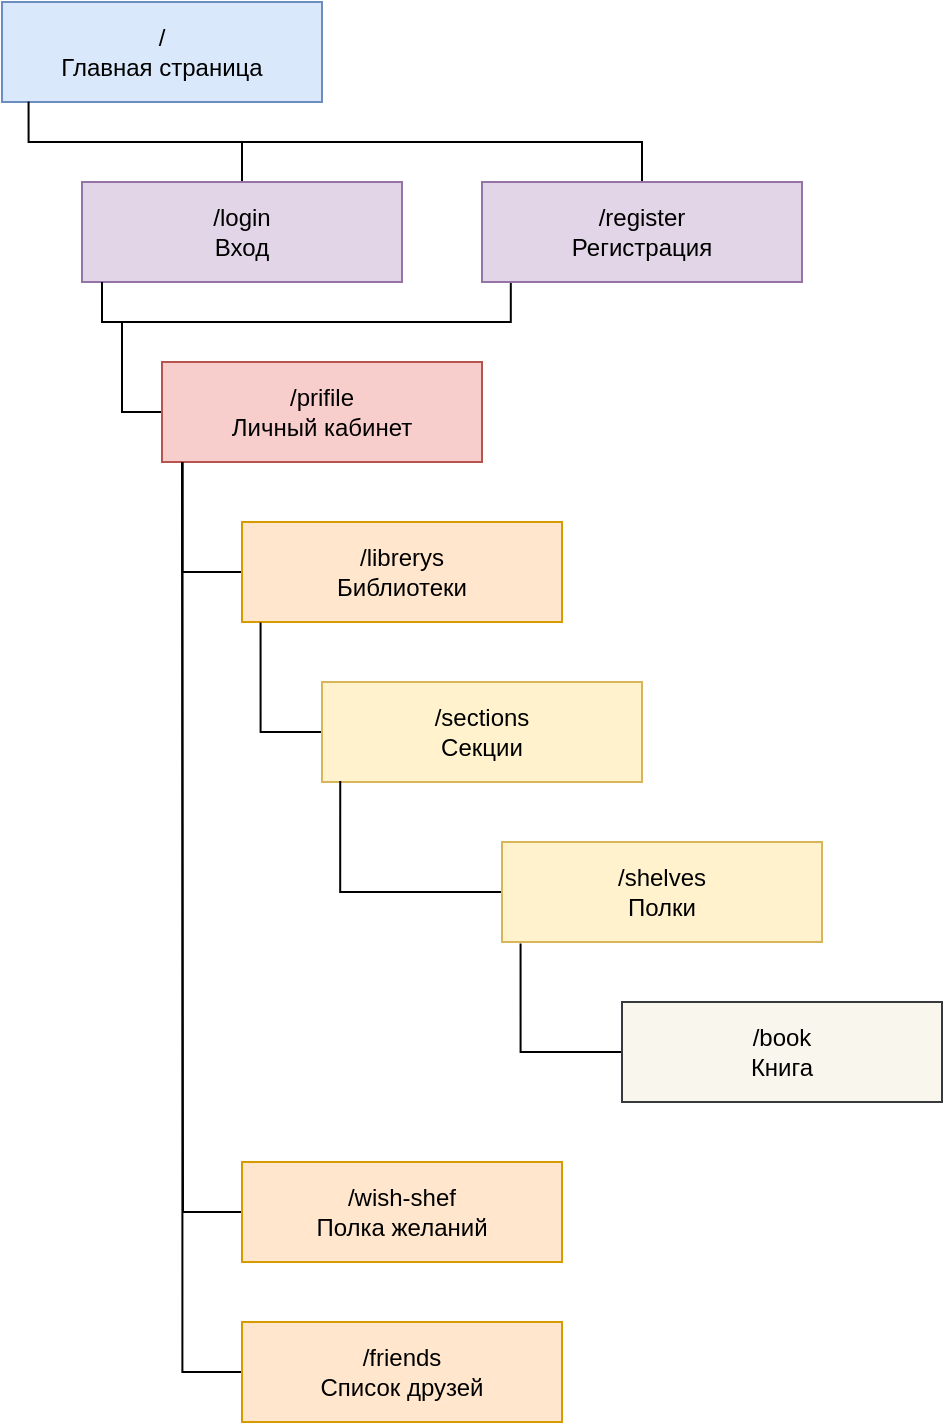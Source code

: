 <mxfile version="19.0.3" type="device"><diagram id="YXTpyG0O13NWVx8g6XgE" name="Page-1"><mxGraphModel dx="1064" dy="774" grid="1" gridSize="10" guides="1" tooltips="1" connect="1" arrows="1" fold="1" page="1" pageScale="1" pageWidth="827" pageHeight="1169" math="0" shadow="0"><root><mxCell id="0"/><mxCell id="1" parent="0"/><mxCell id="icz0wfZvkSGSmO34vFxy-1" value="/&lt;br&gt;Главная страница" style="rounded=0;whiteSpace=wrap;html=1;fillColor=#dae8fc;strokeColor=#6c8ebf;" parent="1" vertex="1"><mxGeometry x="40" y="20" width="160" height="50" as="geometry"/></mxCell><mxCell id="icz0wfZvkSGSmO34vFxy-10" style="edgeStyle=orthogonalEdgeStyle;rounded=0;orthogonalLoop=1;jettySize=auto;html=1;exitX=0.5;exitY=0;exitDx=0;exitDy=0;entryX=0.083;entryY=0.994;entryDx=0;entryDy=0;entryPerimeter=0;endArrow=none;endFill=0;" parent="1" source="icz0wfZvkSGSmO34vFxy-3" target="icz0wfZvkSGSmO34vFxy-1" edge="1"><mxGeometry relative="1" as="geometry"><Array as="points"><mxPoint x="360" y="90"/><mxPoint x="53" y="90"/></Array></mxGeometry></mxCell><mxCell id="icz0wfZvkSGSmO34vFxy-11" style="edgeStyle=orthogonalEdgeStyle;rounded=0;orthogonalLoop=1;jettySize=auto;html=1;exitX=0.5;exitY=0;exitDx=0;exitDy=0;endArrow=none;endFill=0;" parent="1" source="icz0wfZvkSGSmO34vFxy-2" edge="1"><mxGeometry relative="1" as="geometry"><mxPoint x="160" y="90" as="targetPoint"/></mxGeometry></mxCell><mxCell id="icz0wfZvkSGSmO34vFxy-2" value="/login&lt;br&gt;Вход" style="rounded=0;whiteSpace=wrap;html=1;fillColor=#e1d5e7;strokeColor=#9673a6;" parent="1" vertex="1"><mxGeometry x="80" y="110" width="160" height="50" as="geometry"/></mxCell><mxCell id="icz0wfZvkSGSmO34vFxy-15" style="edgeStyle=orthogonalEdgeStyle;rounded=0;orthogonalLoop=1;jettySize=auto;html=1;exitX=0.09;exitY=0.988;exitDx=0;exitDy=0;endArrow=none;endFill=0;exitPerimeter=0;" parent="1" source="icz0wfZvkSGSmO34vFxy-3" edge="1"><mxGeometry relative="1" as="geometry"><mxPoint x="90" y="160" as="targetPoint"/><Array as="points"><mxPoint x="294" y="180"/><mxPoint x="90" y="180"/></Array></mxGeometry></mxCell><mxCell id="icz0wfZvkSGSmO34vFxy-3" value="/register&lt;br&gt;Регистрация" style="rounded=0;whiteSpace=wrap;html=1;fillColor=#e1d5e7;strokeColor=#9673a6;" parent="1" vertex="1"><mxGeometry x="280" y="110" width="160" height="50" as="geometry"/></mxCell><mxCell id="icz0wfZvkSGSmO34vFxy-16" style="edgeStyle=orthogonalEdgeStyle;rounded=0;orthogonalLoop=1;jettySize=auto;html=1;exitX=0;exitY=0.5;exitDx=0;exitDy=0;endArrow=none;endFill=0;" parent="1" source="icz0wfZvkSGSmO34vFxy-4" edge="1"><mxGeometry relative="1" as="geometry"><mxPoint x="100" y="180" as="targetPoint"/></mxGeometry></mxCell><mxCell id="icz0wfZvkSGSmO34vFxy-4" value="/prifile&lt;br&gt;Личный кабинет" style="rounded=0;whiteSpace=wrap;html=1;fillColor=#f8cecc;strokeColor=#b85450;" parent="1" vertex="1"><mxGeometry x="120" y="200" width="160" height="50" as="geometry"/></mxCell><mxCell id="icz0wfZvkSGSmO34vFxy-18" style="edgeStyle=orthogonalEdgeStyle;rounded=0;orthogonalLoop=1;jettySize=auto;html=1;exitX=0;exitY=0.5;exitDx=0;exitDy=0;entryX=0.064;entryY=1.003;entryDx=0;entryDy=0;entryPerimeter=0;endArrow=none;endFill=0;" parent="1" source="icz0wfZvkSGSmO34vFxy-5" target="icz0wfZvkSGSmO34vFxy-4" edge="1"><mxGeometry relative="1" as="geometry"/></mxCell><mxCell id="icz0wfZvkSGSmO34vFxy-5" value="/librerys&lt;br&gt;Библиотеки" style="rounded=0;whiteSpace=wrap;html=1;fillColor=#ffe6cc;strokeColor=#d79b00;" parent="1" vertex="1"><mxGeometry x="160" y="280" width="160" height="50" as="geometry"/></mxCell><mxCell id="XQGejn_xdJneEWXMNcOl-8" style="edgeStyle=orthogonalEdgeStyle;rounded=0;orthogonalLoop=1;jettySize=auto;html=1;exitX=0;exitY=0.5;exitDx=0;exitDy=0;entryX=0.058;entryY=1.006;entryDx=0;entryDy=0;entryPerimeter=0;startArrow=none;startFill=0;endArrow=none;endFill=0;" edge="1" parent="1" source="icz0wfZvkSGSmO34vFxy-6" target="icz0wfZvkSGSmO34vFxy-5"><mxGeometry relative="1" as="geometry"/></mxCell><mxCell id="icz0wfZvkSGSmO34vFxy-6" value="/sections&lt;br&gt;Секции" style="rounded=0;whiteSpace=wrap;html=1;fillColor=#fff2cc;strokeColor=#d6b656;" parent="1" vertex="1"><mxGeometry x="200" y="360" width="160" height="50" as="geometry"/></mxCell><mxCell id="XQGejn_xdJneEWXMNcOl-9" style="edgeStyle=orthogonalEdgeStyle;rounded=0;orthogonalLoop=1;jettySize=auto;html=1;exitX=0;exitY=0.5;exitDx=0;exitDy=0;entryX=0.057;entryY=0.99;entryDx=0;entryDy=0;entryPerimeter=0;startArrow=none;startFill=0;endArrow=none;endFill=0;" edge="1" parent="1" source="icz0wfZvkSGSmO34vFxy-7" target="icz0wfZvkSGSmO34vFxy-6"><mxGeometry relative="1" as="geometry"/></mxCell><mxCell id="icz0wfZvkSGSmO34vFxy-7" value="/shelves&lt;br&gt;Полки" style="rounded=0;whiteSpace=wrap;html=1;fillColor=#fff2cc;strokeColor=#d6b656;" parent="1" vertex="1"><mxGeometry x="290" y="440" width="160" height="50" as="geometry"/></mxCell><mxCell id="icz0wfZvkSGSmO34vFxy-21" style="edgeStyle=orthogonalEdgeStyle;rounded=0;orthogonalLoop=1;jettySize=auto;html=1;exitX=0;exitY=0.5;exitDx=0;exitDy=0;endArrow=none;endFill=0;" parent="1" source="icz0wfZvkSGSmO34vFxy-8" edge="1"><mxGeometry relative="1" as="geometry"><mxPoint x="130" y="250" as="targetPoint"/></mxGeometry></mxCell><mxCell id="icz0wfZvkSGSmO34vFxy-8" value="/wish-shef&lt;br&gt;Полка желаний" style="rounded=0;whiteSpace=wrap;html=1;fillColor=#ffe6cc;strokeColor=#d79b00;" parent="1" vertex="1"><mxGeometry x="160" y="600" width="160" height="50" as="geometry"/></mxCell><mxCell id="icz0wfZvkSGSmO34vFxy-22" style="edgeStyle=orthogonalEdgeStyle;rounded=0;orthogonalLoop=1;jettySize=auto;html=1;exitX=0;exitY=0.5;exitDx=0;exitDy=0;entryX=0.064;entryY=1.003;entryDx=0;entryDy=0;entryPerimeter=0;endArrow=none;endFill=0;" parent="1" source="icz0wfZvkSGSmO34vFxy-9" target="icz0wfZvkSGSmO34vFxy-4" edge="1"><mxGeometry relative="1" as="geometry"/></mxCell><mxCell id="icz0wfZvkSGSmO34vFxy-9" value="/friends&lt;br&gt;Список друзей" style="rounded=0;whiteSpace=wrap;html=1;fillColor=#ffe6cc;strokeColor=#d79b00;" parent="1" vertex="1"><mxGeometry x="160" y="680" width="160" height="50" as="geometry"/></mxCell><mxCell id="XQGejn_xdJneEWXMNcOl-10" style="edgeStyle=orthogonalEdgeStyle;rounded=0;orthogonalLoop=1;jettySize=auto;html=1;exitX=0;exitY=0.5;exitDx=0;exitDy=0;entryX=0.058;entryY=1.016;entryDx=0;entryDy=0;entryPerimeter=0;startArrow=none;startFill=0;endArrow=none;endFill=0;" edge="1" parent="1" source="XQGejn_xdJneEWXMNcOl-1" target="icz0wfZvkSGSmO34vFxy-7"><mxGeometry relative="1" as="geometry"/></mxCell><mxCell id="XQGejn_xdJneEWXMNcOl-1" value="/book&lt;br&gt;Книга" style="rounded=0;whiteSpace=wrap;html=1;fillColor=#f9f7ed;strokeColor=#36393d;" vertex="1" parent="1"><mxGeometry x="350" y="520" width="160" height="50" as="geometry"/></mxCell></root></mxGraphModel></diagram></mxfile>
